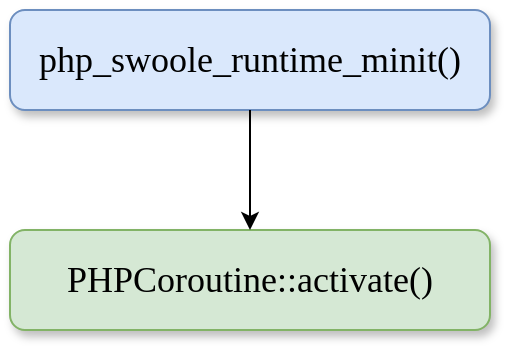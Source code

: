 <mxfile version="13.9.9" type="device"><diagram id="xvSNXtXD1GJoViZldcHa" name="Page-1"><mxGraphModel dx="1083" dy="781" grid="1" gridSize="10" guides="1" tooltips="1" connect="1" arrows="1" fold="1" page="1" pageScale="1" pageWidth="827" pageHeight="1169" math="0" shadow="0"><root><mxCell id="0"/><mxCell id="1" parent="0"/><mxCell id="V7z8TSo9skK1t5681iLd-4" value="" style="group;rounded=0;glass=0;sketch=0;shadow=0;" vertex="1" connectable="0" parent="1"><mxGeometry x="60" y="80" width="240" height="50" as="geometry"/></mxCell><mxCell id="ISG_djN0Bw56h7QEPoc2-1" value="" style="rounded=1;whiteSpace=wrap;html=1;fillColor=#dae8fc;strokeColor=#6c8ebf;glass=0;shadow=1;sketch=0;" parent="V7z8TSo9skK1t5681iLd-4" vertex="1"><mxGeometry width="240" height="50" as="geometry"/></mxCell><mxCell id="V7z8TSo9skK1t5681iLd-2" value="&lt;font style=&quot;font-size: 18px&quot;&gt;php_swoole_runtime_minit()&lt;/font&gt;" style="text;html=1;strokeColor=none;fillColor=none;align=center;verticalAlign=middle;whiteSpace=wrap;rounded=0;fontFamily=Times New Roman;" vertex="1" parent="V7z8TSo9skK1t5681iLd-4"><mxGeometry x="13.043" y="15" width="213.913" height="20" as="geometry"/></mxCell><mxCell id="V7z8TSo9skK1t5681iLd-9" value="" style="group;rounded=0;glass=0;sketch=0;shadow=0;" vertex="1" connectable="0" parent="1"><mxGeometry x="60" y="190" width="240" height="50" as="geometry"/></mxCell><mxCell id="V7z8TSo9skK1t5681iLd-10" value="" style="rounded=1;whiteSpace=wrap;html=1;fillColor=#d5e8d4;strokeColor=#82b366;glass=0;shadow=1;sketch=0;" vertex="1" parent="V7z8TSo9skK1t5681iLd-9"><mxGeometry width="240" height="50" as="geometry"/></mxCell><mxCell id="V7z8TSo9skK1t5681iLd-11" value="&lt;span style=&quot;font-size: 18px&quot;&gt;PHPCoroutine::activate()&lt;/span&gt;" style="text;html=1;strokeColor=none;fillColor=none;align=center;verticalAlign=middle;whiteSpace=wrap;rounded=0;fontFamily=Times New Roman;" vertex="1" parent="V7z8TSo9skK1t5681iLd-9"><mxGeometry x="13.043" y="15" width="213.913" height="20" as="geometry"/></mxCell><mxCell id="V7z8TSo9skK1t5681iLd-12" style="edgeStyle=orthogonalEdgeStyle;rounded=0;orthogonalLoop=1;jettySize=auto;html=1;exitX=0.5;exitY=1;exitDx=0;exitDy=0;entryX=0.5;entryY=0;entryDx=0;entryDy=0;fontFamily=Times New Roman;" edge="1" parent="1" source="ISG_djN0Bw56h7QEPoc2-1" target="V7z8TSo9skK1t5681iLd-10"><mxGeometry relative="1" as="geometry"/></mxCell></root></mxGraphModel></diagram></mxfile>